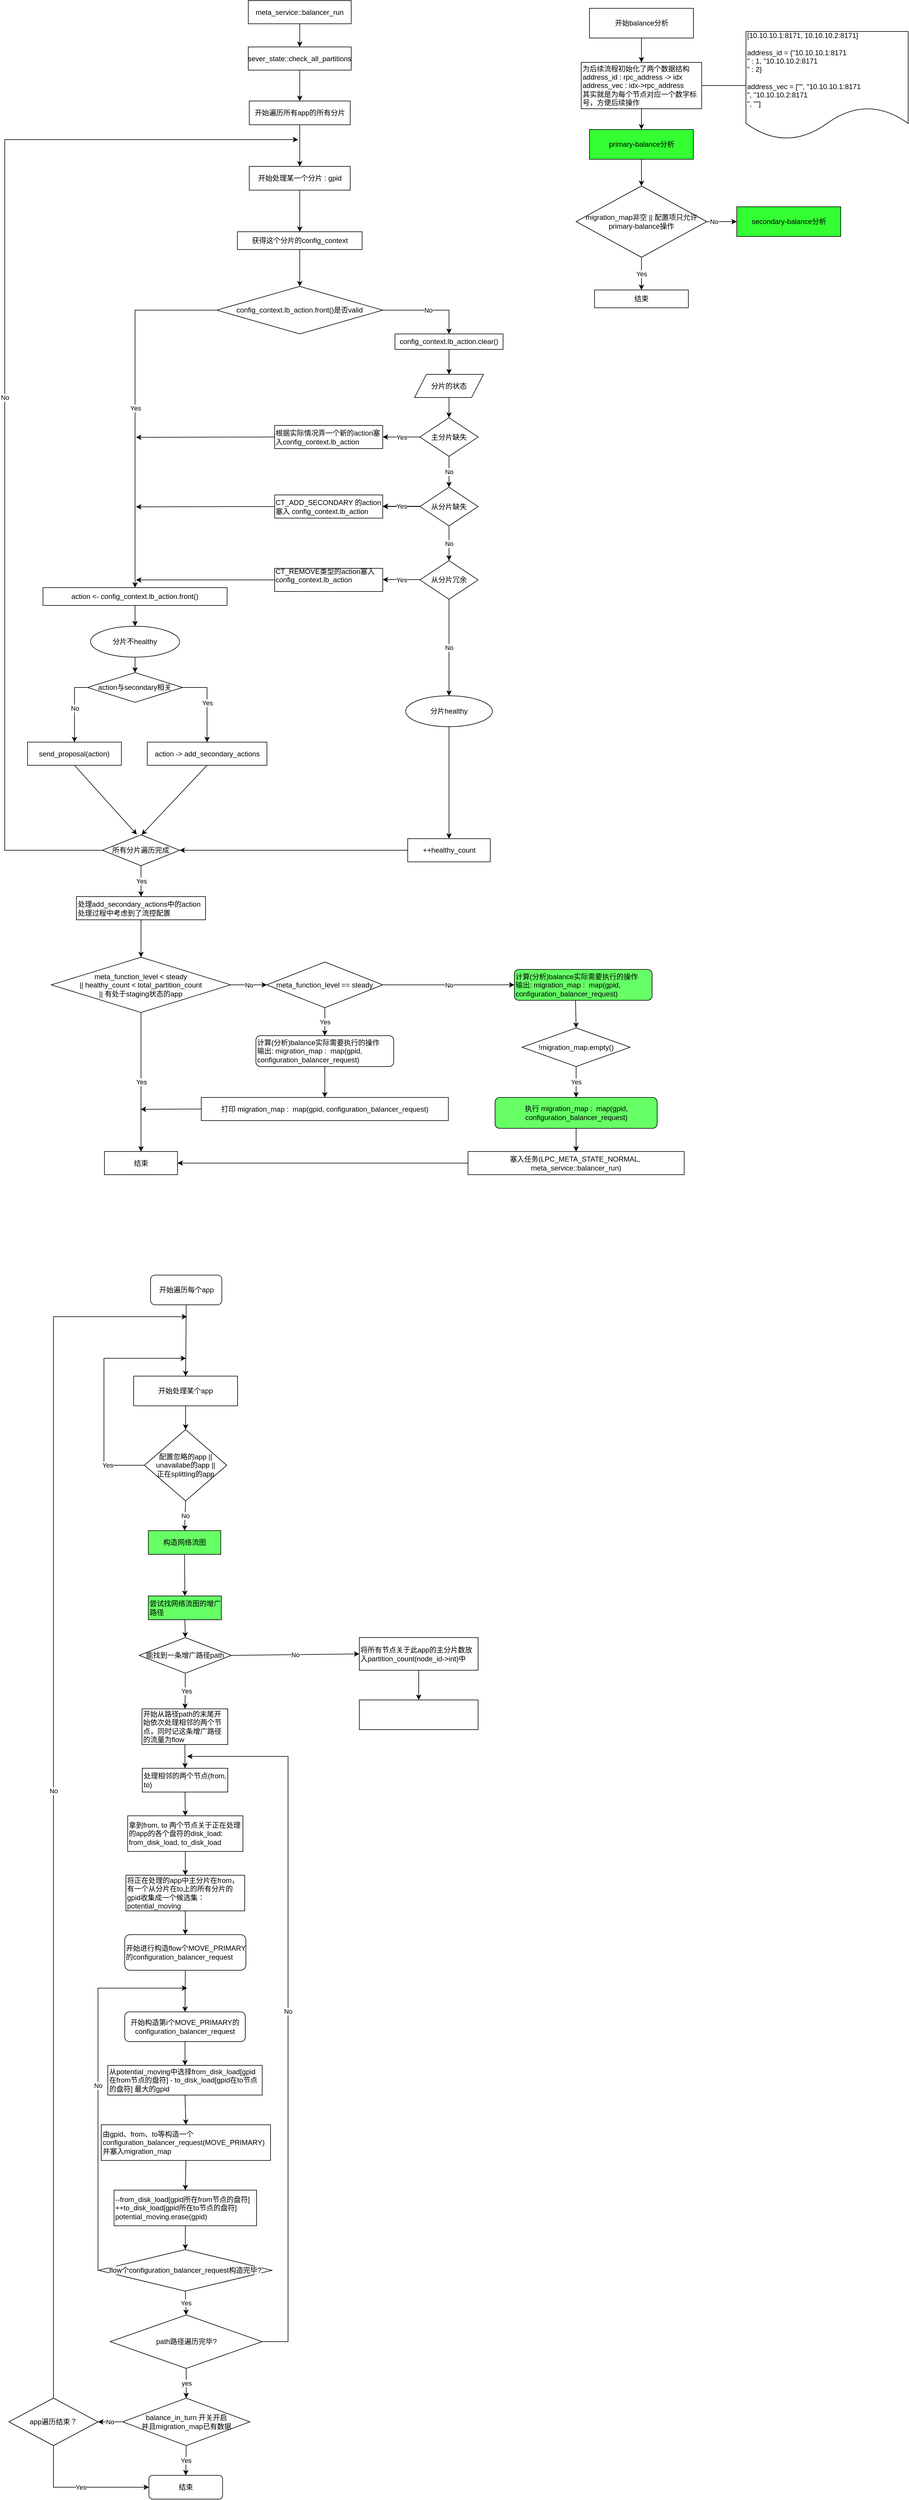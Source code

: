 <mxfile version="17.4.0" type="github">
  <diagram name="Page-1" id="edf60f1a-56cd-e834-aa8a-f176f3a09ee4">
    <mxGraphModel dx="1186" dy="764" grid="1" gridSize="13" guides="1" tooltips="1" connect="1" arrows="1" fold="1" page="1" pageScale="1" pageWidth="1200" pageHeight="1920" background="none" math="0" shadow="0">
      <root>
        <mxCell id="0" />
        <mxCell id="1" parent="0" />
        <mxCell id="inHCAh-rtTuk2Lil4JLo-1" value="开始遍历所有app的所有分片" style="rounded=0;whiteSpace=wrap;html=1;" parent="1" vertex="1">
          <mxGeometry x="489.69" y="221" width="170" height="40" as="geometry" />
        </mxCell>
        <mxCell id="inHCAh-rtTuk2Lil4JLo-2" value="开始处理某一个分片 : gpid" style="rounded=0;whiteSpace=wrap;html=1;" parent="1" vertex="1">
          <mxGeometry x="489.69" y="331" width="170" height="40" as="geometry" />
        </mxCell>
        <mxCell id="inHCAh-rtTuk2Lil4JLo-3" value="获得这个分片的config_context" style="rounded=0;whiteSpace=wrap;html=1;align=center;" parent="1" vertex="1">
          <mxGeometry x="469.69" y="441" width="210" height="30" as="geometry" />
        </mxCell>
        <mxCell id="inHCAh-rtTuk2Lil4JLo-4" value="config_context.lb_action.front()是否valid" style="rhombus;whiteSpace=wrap;html=1;" parent="1" vertex="1">
          <mxGeometry x="435" y="533" width="279.38" height="80" as="geometry" />
        </mxCell>
        <mxCell id="inHCAh-rtTuk2Lil4JLo-5" value="action &amp;lt;- config_context.lb_action.front()" style="rounded=0;whiteSpace=wrap;html=1;" parent="1" vertex="1">
          <mxGeometry x="142.38" y="1040" width="310" height="30" as="geometry" />
        </mxCell>
        <mxCell id="inHCAh-rtTuk2Lil4JLo-13" value="action与secondary相关" style="rhombus;whiteSpace=wrap;html=1;" parent="1" vertex="1">
          <mxGeometry x="217.38" y="1183" width="160" height="50" as="geometry" />
        </mxCell>
        <mxCell id="inHCAh-rtTuk2Lil4JLo-14" value="send_proposal(action)" style="rounded=0;whiteSpace=wrap;html=1;" parent="1" vertex="1">
          <mxGeometry x="116.38" y="1300" width="158" height="39" as="geometry" />
        </mxCell>
        <mxCell id="inHCAh-rtTuk2Lil4JLo-15" value="action -&amp;gt; add_secondary_actions" style="rounded=0;whiteSpace=wrap;html=1;" parent="1" vertex="1">
          <mxGeometry x="317.88" y="1300" width="201.5" height="39" as="geometry" />
        </mxCell>
        <mxCell id="inHCAh-rtTuk2Lil4JLo-18" value="meta_function_level &amp;lt; steady&lt;br&gt;|| healthy_count &amp;lt; total_partition_count&lt;br&gt;|| 有处于staging状态的app" style="rhombus;whiteSpace=wrap;html=1;align=center;" parent="1" vertex="1">
          <mxGeometry x="156.38" y="1662" width="302" height="93" as="geometry" />
        </mxCell>
        <mxCell id="inHCAh-rtTuk2Lil4JLo-19" value="结束" style="rounded=0;whiteSpace=wrap;html=1;" parent="1" vertex="1">
          <mxGeometry x="245.88" y="1989" width="123" height="39" as="geometry" />
        </mxCell>
        <mxCell id="inHCAh-rtTuk2Lil4JLo-20" value="meta_function_level == steady" style="rhombus;whiteSpace=wrap;html=1;" parent="1" vertex="1">
          <mxGeometry x="519.38" y="1670" width="195" height="77" as="geometry" />
        </mxCell>
        <mxCell id="inHCAh-rtTuk2Lil4JLo-22" value="&lt;span&gt;计算(分析)balance实际需要执行的操作&lt;/span&gt;&lt;br&gt;&lt;span&gt;输出: migration_map :&amp;nbsp;&amp;nbsp;&lt;/span&gt;&lt;span&gt;map(gpid, configuration_balancer_request)&lt;/span&gt;" style="rounded=1;whiteSpace=wrap;html=1;align=left;" parent="1" vertex="1">
          <mxGeometry x="500.88" y="1794" width="232" height="52" as="geometry" />
        </mxCell>
        <mxCell id="inHCAh-rtTuk2Lil4JLo-24" value="!migration_map.empty()" style="rhombus;whiteSpace=wrap;html=1;" parent="1" vertex="1">
          <mxGeometry x="949" y="1781" width="182" height="65" as="geometry" />
        </mxCell>
        <mxCell id="inHCAh-rtTuk2Lil4JLo-26" value="&lt;span style=&quot;text-align: left&quot;&gt;打印 migration_map :&amp;nbsp;&amp;nbsp;&lt;/span&gt;&lt;span style=&quot;text-align: left&quot;&gt;map(gpid, configuration_balancer_request)&lt;/span&gt;" style="rounded=0;whiteSpace=wrap;html=1;" parent="1" vertex="1">
          <mxGeometry x="408.88" y="1898" width="416" height="39" as="geometry" />
        </mxCell>
        <mxCell id="inHCAh-rtTuk2Lil4JLo-27" value="塞入任务(LPC_META_STATE_NORMAL,&amp;nbsp; meta_service::balancer_run)" style="rounded=0;whiteSpace=wrap;html=1;" parent="1" vertex="1">
          <mxGeometry x="858" y="1989" width="364" height="39" as="geometry" />
        </mxCell>
        <mxCell id="inHCAh-rtTuk2Lil4JLo-28" value="" style="endArrow=classic;html=1;rounded=0;exitX=0.5;exitY=1;exitDx=0;exitDy=0;entryX=0.5;entryY=0;entryDx=0;entryDy=0;" parent="1" source="inHCAh-rtTuk2Lil4JLo-1" target="inHCAh-rtTuk2Lil4JLo-2" edge="1">
          <mxGeometry width="50" height="50" relative="1" as="geometry">
            <mxPoint x="698" y="466" as="sourcePoint" />
            <mxPoint x="748" y="416" as="targetPoint" />
          </mxGeometry>
        </mxCell>
        <mxCell id="inHCAh-rtTuk2Lil4JLo-29" value="" style="endArrow=classic;html=1;rounded=0;exitX=0.5;exitY=1;exitDx=0;exitDy=0;entryX=0.5;entryY=0;entryDx=0;entryDy=0;" parent="1" source="inHCAh-rtTuk2Lil4JLo-2" target="inHCAh-rtTuk2Lil4JLo-3" edge="1">
          <mxGeometry width="50" height="50" relative="1" as="geometry">
            <mxPoint x="698" y="596" as="sourcePoint" />
            <mxPoint x="748" y="546" as="targetPoint" />
          </mxGeometry>
        </mxCell>
        <mxCell id="inHCAh-rtTuk2Lil4JLo-30" value="" style="endArrow=classic;html=1;rounded=0;exitX=0.5;exitY=1;exitDx=0;exitDy=0;entryX=0.5;entryY=0;entryDx=0;entryDy=0;" parent="1" source="inHCAh-rtTuk2Lil4JLo-3" target="inHCAh-rtTuk2Lil4JLo-4" edge="1">
          <mxGeometry width="50" height="50" relative="1" as="geometry">
            <mxPoint x="698" y="700" as="sourcePoint" />
            <mxPoint x="748" y="650" as="targetPoint" />
          </mxGeometry>
        </mxCell>
        <mxCell id="inHCAh-rtTuk2Lil4JLo-33" value="分片不healthy" style="ellipse;whiteSpace=wrap;html=1;" parent="1" vertex="1">
          <mxGeometry x="222.38" y="1105" width="150" height="52" as="geometry" />
        </mxCell>
        <mxCell id="inHCAh-rtTuk2Lil4JLo-34" value="分片的状态" style="shape=parallelogram;perimeter=parallelogramPerimeter;whiteSpace=wrap;html=1;fixedSize=1;" parent="1" vertex="1">
          <mxGeometry x="768" y="681" width="116" height="39" as="geometry" />
        </mxCell>
        <mxCell id="inHCAh-rtTuk2Lil4JLo-35" value="主分片缺失" style="rhombus;whiteSpace=wrap;html=1;" parent="1" vertex="1">
          <mxGeometry x="777" y="754" width="98" height="65" as="geometry" />
        </mxCell>
        <mxCell id="inHCAh-rtTuk2Lil4JLo-113" value="" style="edgeStyle=orthogonalEdgeStyle;rounded=0;orthogonalLoop=1;jettySize=auto;html=1;" parent="1" source="inHCAh-rtTuk2Lil4JLo-36" target="inHCAh-rtTuk2Lil4JLo-84" edge="1">
          <mxGeometry relative="1" as="geometry" />
        </mxCell>
        <mxCell id="inHCAh-rtTuk2Lil4JLo-36" value="从分片缺失" style="rhombus;whiteSpace=wrap;html=1;" parent="1" vertex="1">
          <mxGeometry x="777" y="871" width="98" height="65" as="geometry" />
        </mxCell>
        <mxCell id="inHCAh-rtTuk2Lil4JLo-37" value="从分片冗余" style="rhombus;whiteSpace=wrap;html=1;" parent="1" vertex="1">
          <mxGeometry x="777" y="994.5" width="98" height="65" as="geometry" />
        </mxCell>
        <mxCell id="inHCAh-rtTuk2Lil4JLo-38" value="" style="endArrow=classic;html=1;rounded=0;exitX=0.5;exitY=1;exitDx=0;exitDy=0;entryX=0.5;entryY=0;entryDx=0;entryDy=0;" parent="1" source="inHCAh-rtTuk2Lil4JLo-34" target="inHCAh-rtTuk2Lil4JLo-35" edge="1">
          <mxGeometry width="50" height="50" relative="1" as="geometry">
            <mxPoint x="663" y="895" as="sourcePoint" />
            <mxPoint x="713" y="845" as="targetPoint" />
          </mxGeometry>
        </mxCell>
        <mxCell id="inHCAh-rtTuk2Lil4JLo-44" value="" style="endArrow=classic;html=1;rounded=0;exitX=0.5;exitY=1;exitDx=0;exitDy=0;entryX=0.5;entryY=0;entryDx=0;entryDy=0;" parent="1" source="inHCAh-rtTuk2Lil4JLo-35" target="inHCAh-rtTuk2Lil4JLo-36" edge="1">
          <mxGeometry relative="1" as="geometry">
            <mxPoint x="572" y="897" as="sourcePoint" />
            <mxPoint x="732" y="897" as="targetPoint" />
          </mxGeometry>
        </mxCell>
        <mxCell id="inHCAh-rtTuk2Lil4JLo-45" value="No" style="edgeLabel;resizable=0;html=1;align=center;verticalAlign=middle;" parent="inHCAh-rtTuk2Lil4JLo-44" connectable="0" vertex="1">
          <mxGeometry relative="1" as="geometry" />
        </mxCell>
        <mxCell id="inHCAh-rtTuk2Lil4JLo-47" value="" style="endArrow=classic;html=1;rounded=0;entryX=0.5;entryY=0;entryDx=0;entryDy=0;exitX=0.5;exitY=1;exitDx=0;exitDy=0;" parent="1" source="inHCAh-rtTuk2Lil4JLo-36" target="inHCAh-rtTuk2Lil4JLo-37" edge="1">
          <mxGeometry relative="1" as="geometry">
            <mxPoint x="910" y="936" as="sourcePoint" />
            <mxPoint x="839" y="884" as="targetPoint" />
          </mxGeometry>
        </mxCell>
        <mxCell id="inHCAh-rtTuk2Lil4JLo-48" value="No" style="edgeLabel;resizable=0;html=1;align=center;verticalAlign=middle;" parent="inHCAh-rtTuk2Lil4JLo-47" connectable="0" vertex="1">
          <mxGeometry relative="1" as="geometry" />
        </mxCell>
        <mxCell id="inHCAh-rtTuk2Lil4JLo-49" value="" style="endArrow=classic;html=1;rounded=0;entryX=0.5;entryY=0;entryDx=0;entryDy=0;exitX=0.5;exitY=1;exitDx=0;exitDy=0;" parent="1" source="inHCAh-rtTuk2Lil4JLo-37" target="inHCAh-rtTuk2Lil4JLo-63" edge="1">
          <mxGeometry relative="1" as="geometry">
            <mxPoint x="1001" y="988" as="sourcePoint" />
            <mxPoint x="826" y="1079" as="targetPoint" />
          </mxGeometry>
        </mxCell>
        <mxCell id="inHCAh-rtTuk2Lil4JLo-50" value="No" style="edgeLabel;resizable=0;html=1;align=center;verticalAlign=middle;" parent="inHCAh-rtTuk2Lil4JLo-49" connectable="0" vertex="1">
          <mxGeometry relative="1" as="geometry" />
        </mxCell>
        <mxCell id="inHCAh-rtTuk2Lil4JLo-51" value="" style="endArrow=classic;html=1;rounded=0;exitX=0.5;exitY=1;exitDx=0;exitDy=0;entryX=0.5;entryY=0;entryDx=0;entryDy=0;" parent="1" source="inHCAh-rtTuk2Lil4JLo-5" target="inHCAh-rtTuk2Lil4JLo-33" edge="1">
          <mxGeometry width="50" height="50" relative="1" as="geometry">
            <mxPoint x="571.38" y="1194" as="sourcePoint" />
            <mxPoint x="621.38" y="1144" as="targetPoint" />
          </mxGeometry>
        </mxCell>
        <mxCell id="inHCAh-rtTuk2Lil4JLo-52" value="" style="endArrow=classic;html=1;rounded=0;exitX=0;exitY=0.5;exitDx=0;exitDy=0;entryX=0.5;entryY=0;entryDx=0;entryDy=0;edgeStyle=orthogonalEdgeStyle;" parent="1" source="inHCAh-rtTuk2Lil4JLo-4" target="inHCAh-rtTuk2Lil4JLo-5" edge="1">
          <mxGeometry relative="1" as="geometry">
            <mxPoint x="494" y="637" as="sourcePoint" />
            <mxPoint x="698" y="663" as="targetPoint" />
          </mxGeometry>
        </mxCell>
        <mxCell id="inHCAh-rtTuk2Lil4JLo-53" value="Yes" style="edgeLabel;resizable=0;html=1;align=center;verticalAlign=middle;" parent="inHCAh-rtTuk2Lil4JLo-52" connectable="0" vertex="1">
          <mxGeometry relative="1" as="geometry" />
        </mxCell>
        <mxCell id="inHCAh-rtTuk2Lil4JLo-54" value="" style="endArrow=classic;html=1;rounded=0;exitX=1;exitY=0.5;exitDx=0;exitDy=0;entryX=0.5;entryY=0;entryDx=0;entryDy=0;edgeStyle=orthogonalEdgeStyle;" parent="1" source="inHCAh-rtTuk2Lil4JLo-4" target="inHCAh-rtTuk2Lil4JLo-81" edge="1">
          <mxGeometry relative="1" as="geometry">
            <mxPoint x="1047" y="533" as="sourcePoint" />
            <mxPoint x="962" y="641" as="targetPoint" />
          </mxGeometry>
        </mxCell>
        <mxCell id="inHCAh-rtTuk2Lil4JLo-55" value="No" style="edgeLabel;resizable=0;html=1;align=center;verticalAlign=middle;" parent="inHCAh-rtTuk2Lil4JLo-54" connectable="0" vertex="1">
          <mxGeometry relative="1" as="geometry" />
        </mxCell>
        <mxCell id="inHCAh-rtTuk2Lil4JLo-56" value="" style="endArrow=classic;html=1;rounded=0;exitX=0.5;exitY=1;exitDx=0;exitDy=0;entryX=0.5;entryY=0;entryDx=0;entryDy=0;" parent="1" source="inHCAh-rtTuk2Lil4JLo-33" target="inHCAh-rtTuk2Lil4JLo-13" edge="1">
          <mxGeometry width="50" height="50" relative="1" as="geometry">
            <mxPoint x="103.38" y="1103" as="sourcePoint" />
            <mxPoint x="153.38" y="1053" as="targetPoint" />
          </mxGeometry>
        </mxCell>
        <mxCell id="inHCAh-rtTuk2Lil4JLo-58" value="" style="endArrow=classic;html=1;rounded=0;exitX=0;exitY=0.5;exitDx=0;exitDy=0;edgeStyle=orthogonalEdgeStyle;entryX=0.5;entryY=0;entryDx=0;entryDy=0;" parent="1" source="inHCAh-rtTuk2Lil4JLo-13" target="inHCAh-rtTuk2Lil4JLo-14" edge="1">
          <mxGeometry relative="1" as="geometry">
            <mxPoint x="90.38" y="1235" as="sourcePoint" />
            <mxPoint x="195" y="1293.5" as="targetPoint" />
          </mxGeometry>
        </mxCell>
        <mxCell id="inHCAh-rtTuk2Lil4JLo-59" value="No" style="edgeLabel;resizable=0;html=1;align=center;verticalAlign=middle;" parent="inHCAh-rtTuk2Lil4JLo-58" connectable="0" vertex="1">
          <mxGeometry relative="1" as="geometry" />
        </mxCell>
        <mxCell id="inHCAh-rtTuk2Lil4JLo-60" value="" style="endArrow=classic;html=1;rounded=0;entryX=0.5;entryY=0;entryDx=0;entryDy=0;exitX=1;exitY=0.5;exitDx=0;exitDy=0;edgeStyle=orthogonalEdgeStyle;" parent="1" source="inHCAh-rtTuk2Lil4JLo-13" target="inHCAh-rtTuk2Lil4JLo-15" edge="1">
          <mxGeometry relative="1" as="geometry">
            <mxPoint x="230.38" y="1221" as="sourcePoint" />
            <mxPoint x="208.38" y="1313" as="targetPoint" />
          </mxGeometry>
        </mxCell>
        <mxCell id="inHCAh-rtTuk2Lil4JLo-61" value="Yes" style="edgeLabel;resizable=0;html=1;align=center;verticalAlign=middle;" parent="inHCAh-rtTuk2Lil4JLo-60" connectable="0" vertex="1">
          <mxGeometry relative="1" as="geometry" />
        </mxCell>
        <mxCell id="inHCAh-rtTuk2Lil4JLo-62" value="++healthy_count" style="rounded=0;whiteSpace=wrap;html=1;" parent="1" vertex="1">
          <mxGeometry x="756.5" y="1462.5" width="139" height="39" as="geometry" />
        </mxCell>
        <mxCell id="inHCAh-rtTuk2Lil4JLo-63" value="分片healthy" style="ellipse;whiteSpace=wrap;html=1;" parent="1" vertex="1">
          <mxGeometry x="753" y="1222" width="146" height="52" as="geometry" />
        </mxCell>
        <mxCell id="inHCAh-rtTuk2Lil4JLo-64" value="" style="endArrow=classic;html=1;rounded=0;exitX=0.5;exitY=1;exitDx=0;exitDy=0;entryX=0.5;entryY=0;entryDx=0;entryDy=0;" parent="1" source="inHCAh-rtTuk2Lil4JLo-63" target="inHCAh-rtTuk2Lil4JLo-62" edge="1">
          <mxGeometry width="50" height="50" relative="1" as="geometry">
            <mxPoint x="572" y="1194" as="sourcePoint" />
            <mxPoint x="622" y="1144" as="targetPoint" />
          </mxGeometry>
        </mxCell>
        <mxCell id="inHCAh-rtTuk2Lil4JLo-65" value="" style="endArrow=classic;html=1;rounded=0;exitX=0.5;exitY=1;exitDx=0;exitDy=0;entryX=0.463;entryY=-0.013;entryDx=0;entryDy=0;entryPerimeter=0;" parent="1" edge="1">
          <mxGeometry width="50" height="50" relative="1" as="geometry">
            <mxPoint x="195.38" y="1339" as="sourcePoint" />
            <mxPoint x="300.375" y="1455.493" as="targetPoint" />
          </mxGeometry>
        </mxCell>
        <mxCell id="inHCAh-rtTuk2Lil4JLo-66" value="" style="endArrow=classic;html=1;rounded=0;exitX=0.5;exitY=1;exitDx=0;exitDy=0;entryX=0.5;entryY=0;entryDx=0;entryDy=0;" parent="1" source="inHCAh-rtTuk2Lil4JLo-15" edge="1">
          <mxGeometry width="50" height="50" relative="1" as="geometry">
            <mxPoint x="493.38" y="1441" as="sourcePoint" />
            <mxPoint x="308.415" y="1456" as="targetPoint" />
          </mxGeometry>
        </mxCell>
        <mxCell id="inHCAh-rtTuk2Lil4JLo-68" value="处理add_secondary_actions中的action&lt;br&gt;处理过程中考虑到了流控配置" style="rounded=0;whiteSpace=wrap;html=1;align=left;" parent="1" vertex="1">
          <mxGeometry x="198.73" y="1560" width="217.31" height="39" as="geometry" />
        </mxCell>
        <mxCell id="inHCAh-rtTuk2Lil4JLo-69" value="所有分片遍历完成" style="rhombus;whiteSpace=wrap;html=1;" parent="1" vertex="1">
          <mxGeometry x="242.38" y="1456" width="130" height="52" as="geometry" />
        </mxCell>
        <mxCell id="inHCAh-rtTuk2Lil4JLo-71" value="" style="endArrow=classic;html=1;rounded=0;exitX=0;exitY=0.5;exitDx=0;exitDy=0;edgeStyle=orthogonalEdgeStyle;" parent="1" source="inHCAh-rtTuk2Lil4JLo-69" edge="1">
          <mxGeometry relative="1" as="geometry">
            <mxPoint x="117" y="1235" as="sourcePoint" />
            <mxPoint x="572" y="286" as="targetPoint" />
            <Array as="points">
              <mxPoint x="78" y="1482" />
              <mxPoint x="78" y="286" />
            </Array>
          </mxGeometry>
        </mxCell>
        <mxCell id="inHCAh-rtTuk2Lil4JLo-72" value="No" style="edgeLabel;resizable=0;html=1;align=center;verticalAlign=middle;" parent="inHCAh-rtTuk2Lil4JLo-71" connectable="0" vertex="1">
          <mxGeometry relative="1" as="geometry" />
        </mxCell>
        <mxCell id="inHCAh-rtTuk2Lil4JLo-74" value="" style="endArrow=classic;html=1;rounded=0;exitX=0.5;exitY=1;exitDx=0;exitDy=0;entryX=0.5;entryY=0;entryDx=0;entryDy=0;" parent="1" source="inHCAh-rtTuk2Lil4JLo-69" target="inHCAh-rtTuk2Lil4JLo-68" edge="1">
          <mxGeometry relative="1" as="geometry">
            <mxPoint x="169" y="1306.5" as="sourcePoint" />
            <mxPoint x="269" y="1306.5" as="targetPoint" />
          </mxGeometry>
        </mxCell>
        <mxCell id="inHCAh-rtTuk2Lil4JLo-75" value="Yes" style="edgeLabel;resizable=0;html=1;align=center;verticalAlign=middle;" parent="inHCAh-rtTuk2Lil4JLo-74" connectable="0" vertex="1">
          <mxGeometry relative="1" as="geometry" />
        </mxCell>
        <mxCell id="inHCAh-rtTuk2Lil4JLo-77" value="" style="endArrow=classic;html=1;rounded=0;exitX=0;exitY=0.5;exitDx=0;exitDy=0;entryX=1;entryY=0.5;entryDx=0;entryDy=0;" parent="1" source="inHCAh-rtTuk2Lil4JLo-62" target="inHCAh-rtTuk2Lil4JLo-69" edge="1">
          <mxGeometry relative="1" as="geometry">
            <mxPoint x="585" y="1261" as="sourcePoint" />
            <mxPoint x="685" y="1261" as="targetPoint" />
          </mxGeometry>
        </mxCell>
        <mxCell id="inHCAh-rtTuk2Lil4JLo-79" value="" style="endArrow=classic;html=1;rounded=0;exitX=0.5;exitY=1;exitDx=0;exitDy=0;entryX=0.5;entryY=0;entryDx=0;entryDy=0;" parent="1" source="inHCAh-rtTuk2Lil4JLo-68" target="inHCAh-rtTuk2Lil4JLo-18" edge="1">
          <mxGeometry width="50" height="50" relative="1" as="geometry">
            <mxPoint x="533" y="1590" as="sourcePoint" />
            <mxPoint x="583" y="1540" as="targetPoint" />
          </mxGeometry>
        </mxCell>
        <mxCell id="inHCAh-rtTuk2Lil4JLo-81" value="&lt;span&gt;config_context.lb_action.clear()&lt;/span&gt;" style="rounded=0;whiteSpace=wrap;html=1;" parent="1" vertex="1">
          <mxGeometry x="735" y="613" width="182" height="26" as="geometry" />
        </mxCell>
        <mxCell id="inHCAh-rtTuk2Lil4JLo-82" value="" style="endArrow=classic;html=1;rounded=0;exitX=0.5;exitY=1;exitDx=0;exitDy=0;" parent="1" source="inHCAh-rtTuk2Lil4JLo-81" target="inHCAh-rtTuk2Lil4JLo-34" edge="1">
          <mxGeometry width="50" height="50" relative="1" as="geometry">
            <mxPoint x="533" y="791" as="sourcePoint" />
            <mxPoint x="583" y="741" as="targetPoint" />
          </mxGeometry>
        </mxCell>
        <mxCell id="inHCAh-rtTuk2Lil4JLo-83" value="根据实际情况弄一个新的action塞入config_context.lb_action" style="rounded=0;whiteSpace=wrap;html=1;align=left;" parent="1" vertex="1">
          <mxGeometry x="532.38" y="767" width="182" height="39" as="geometry" />
        </mxCell>
        <mxCell id="inHCAh-rtTuk2Lil4JLo-84" value="CT_ADD_SECONDARY 的action塞入 config_context.lb_action" style="rounded=0;whiteSpace=wrap;html=1;align=left;" parent="1" vertex="1">
          <mxGeometry x="532.38" y="884" width="182" height="39" as="geometry" />
        </mxCell>
        <mxCell id="inHCAh-rtTuk2Lil4JLo-85" value="CT_REMOVE类型的action塞入config_context.lb_action&lt;br&gt;&amp;nbsp;" style="rounded=0;whiteSpace=wrap;html=1;align=left;" parent="1" vertex="1">
          <mxGeometry x="532.38" y="1007.5" width="182" height="39" as="geometry" />
        </mxCell>
        <mxCell id="inHCAh-rtTuk2Lil4JLo-87" value="" style="endArrow=classic;html=1;rounded=0;exitX=0.5;exitY=1;exitDx=0;exitDy=0;entryX=0.5;entryY=0;entryDx=0;entryDy=0;" parent="1" source="inHCAh-rtTuk2Lil4JLo-20" target="inHCAh-rtTuk2Lil4JLo-22" edge="1">
          <mxGeometry relative="1" as="geometry">
            <mxPoint x="637" y="1781" as="sourcePoint" />
            <mxPoint x="737" y="1781" as="targetPoint" />
          </mxGeometry>
        </mxCell>
        <mxCell id="inHCAh-rtTuk2Lil4JLo-88" value="Yes" style="edgeLabel;resizable=0;html=1;align=center;verticalAlign=middle;" parent="inHCAh-rtTuk2Lil4JLo-87" connectable="0" vertex="1">
          <mxGeometry relative="1" as="geometry" />
        </mxCell>
        <mxCell id="inHCAh-rtTuk2Lil4JLo-89" value="" style="endArrow=classic;html=1;rounded=0;exitX=0;exitY=0.5;exitDx=0;exitDy=0;" parent="1" source="inHCAh-rtTuk2Lil4JLo-26" edge="1">
          <mxGeometry width="50" height="50" relative="1" as="geometry">
            <mxPoint x="169" y="1870" as="sourcePoint" />
            <mxPoint x="307" y="1918" as="targetPoint" />
          </mxGeometry>
        </mxCell>
        <mxCell id="inHCAh-rtTuk2Lil4JLo-90" value="" style="endArrow=classic;html=1;rounded=0;exitX=0.5;exitY=1;exitDx=0;exitDy=0;entryX=0.5;entryY=0;entryDx=0;entryDy=0;" parent="1" source="inHCAh-rtTuk2Lil4JLo-22" target="inHCAh-rtTuk2Lil4JLo-26" edge="1">
          <mxGeometry width="50" height="50" relative="1" as="geometry">
            <mxPoint x="208" y="1857" as="sourcePoint" />
            <mxPoint x="258" y="1807" as="targetPoint" />
          </mxGeometry>
        </mxCell>
        <mxCell id="inHCAh-rtTuk2Lil4JLo-92" value="&lt;span&gt;计算(分析)balance实际需要执行的操作&lt;/span&gt;&lt;br&gt;&lt;span&gt;输出: migration_map :&amp;nbsp;&amp;nbsp;&lt;/span&gt;&lt;span&gt;map(gpid, configuration_balancer_request)&lt;/span&gt;" style="rounded=1;whiteSpace=wrap;html=1;align=left;fillColor=#66FF66;" parent="1" vertex="1">
          <mxGeometry x="936" y="1682.5" width="232" height="52" as="geometry" />
        </mxCell>
        <mxCell id="inHCAh-rtTuk2Lil4JLo-93" value="" style="endArrow=classic;html=1;rounded=0;exitX=0.5;exitY=1;exitDx=0;exitDy=0;entryX=0.5;entryY=0;entryDx=0;entryDy=0;" parent="1" source="inHCAh-rtTuk2Lil4JLo-18" target="inHCAh-rtTuk2Lil4JLo-19" edge="1">
          <mxGeometry relative="1" as="geometry">
            <mxPoint x="312" y="1820" as="sourcePoint" />
            <mxPoint x="412" y="1820" as="targetPoint" />
          </mxGeometry>
        </mxCell>
        <mxCell id="inHCAh-rtTuk2Lil4JLo-94" value="Yes" style="edgeLabel;resizable=0;html=1;align=center;verticalAlign=middle;" parent="inHCAh-rtTuk2Lil4JLo-93" connectable="0" vertex="1">
          <mxGeometry relative="1" as="geometry" />
        </mxCell>
        <mxCell id="inHCAh-rtTuk2Lil4JLo-95" value="" style="endArrow=classic;html=1;rounded=0;exitX=1;exitY=0.5;exitDx=0;exitDy=0;entryX=0;entryY=0.5;entryDx=0;entryDy=0;" parent="1" source="inHCAh-rtTuk2Lil4JLo-18" target="inHCAh-rtTuk2Lil4JLo-20" edge="1">
          <mxGeometry relative="1" as="geometry">
            <mxPoint x="481" y="1651" as="sourcePoint" />
            <mxPoint x="581" y="1651" as="targetPoint" />
          </mxGeometry>
        </mxCell>
        <mxCell id="inHCAh-rtTuk2Lil4JLo-96" value="No" style="edgeLabel;resizable=0;html=1;align=center;verticalAlign=middle;" parent="inHCAh-rtTuk2Lil4JLo-95" connectable="0" vertex="1">
          <mxGeometry relative="1" as="geometry" />
        </mxCell>
        <mxCell id="inHCAh-rtTuk2Lil4JLo-98" value="" style="endArrow=classic;html=1;rounded=0;entryX=0;entryY=0.5;entryDx=0;entryDy=0;exitX=1;exitY=0.5;exitDx=0;exitDy=0;" parent="1" source="inHCAh-rtTuk2Lil4JLo-20" target="inHCAh-rtTuk2Lil4JLo-92" edge="1">
          <mxGeometry relative="1" as="geometry">
            <mxPoint x="715" y="1703" as="sourcePoint" />
            <mxPoint x="815" y="1703" as="targetPoint" />
          </mxGeometry>
        </mxCell>
        <mxCell id="inHCAh-rtTuk2Lil4JLo-99" value="No" style="edgeLabel;resizable=0;html=1;align=center;verticalAlign=middle;" parent="inHCAh-rtTuk2Lil4JLo-98" connectable="0" vertex="1">
          <mxGeometry relative="1" as="geometry" />
        </mxCell>
        <mxCell id="inHCAh-rtTuk2Lil4JLo-100" value="" style="endArrow=classic;html=1;rounded=0;exitX=0.444;exitY=0.99;exitDx=0;exitDy=0;exitPerimeter=0;entryX=0.5;entryY=0;entryDx=0;entryDy=0;" parent="1" source="inHCAh-rtTuk2Lil4JLo-92" target="inHCAh-rtTuk2Lil4JLo-24" edge="1">
          <mxGeometry width="50" height="50" relative="1" as="geometry">
            <mxPoint x="1079" y="1805" as="sourcePoint" />
            <mxPoint x="1129" y="1755" as="targetPoint" />
          </mxGeometry>
        </mxCell>
        <mxCell id="inHCAh-rtTuk2Lil4JLo-102" value="" style="endArrow=classic;html=1;rounded=0;exitX=0.5;exitY=1;exitDx=0;exitDy=0;" parent="1" target="inHCAh-rtTuk2Lil4JLo-27" edge="1">
          <mxGeometry width="50" height="50" relative="1" as="geometry">
            <mxPoint x="1040" y="1937" as="sourcePoint" />
            <mxPoint x="1272" y="1859" as="targetPoint" />
          </mxGeometry>
        </mxCell>
        <mxCell id="inHCAh-rtTuk2Lil4JLo-103" value="" style="endArrow=classic;html=1;rounded=0;exitX=0.5;exitY=1;exitDx=0;exitDy=0;" parent="1" source="inHCAh-rtTuk2Lil4JLo-24" edge="1">
          <mxGeometry relative="1" as="geometry">
            <mxPoint x="1170" y="1833" as="sourcePoint" />
            <mxPoint x="1040" y="1898" as="targetPoint" />
          </mxGeometry>
        </mxCell>
        <mxCell id="inHCAh-rtTuk2Lil4JLo-104" value="Yes" style="edgeLabel;resizable=0;html=1;align=center;verticalAlign=middle;" parent="inHCAh-rtTuk2Lil4JLo-103" connectable="0" vertex="1">
          <mxGeometry relative="1" as="geometry" />
        </mxCell>
        <mxCell id="inHCAh-rtTuk2Lil4JLo-105" value="" style="endArrow=classic;html=1;rounded=0;exitX=0;exitY=0.5;exitDx=0;exitDy=0;entryX=1;entryY=0.5;entryDx=0;entryDy=0;" parent="1" source="inHCAh-rtTuk2Lil4JLo-27" target="inHCAh-rtTuk2Lil4JLo-19" edge="1">
          <mxGeometry width="50" height="50" relative="1" as="geometry">
            <mxPoint x="637" y="2104" as="sourcePoint" />
            <mxPoint x="687" y="2054" as="targetPoint" />
          </mxGeometry>
        </mxCell>
        <mxCell id="inHCAh-rtTuk2Lil4JLo-106" value="" style="endArrow=classic;html=1;rounded=0;exitX=0;exitY=0.5;exitDx=0;exitDy=0;entryX=1;entryY=0.5;entryDx=0;entryDy=0;" parent="1" source="inHCAh-rtTuk2Lil4JLo-35" target="inHCAh-rtTuk2Lil4JLo-83" edge="1">
          <mxGeometry relative="1" as="geometry">
            <mxPoint x="689" y="845" as="sourcePoint" />
            <mxPoint x="789" y="845" as="targetPoint" />
          </mxGeometry>
        </mxCell>
        <mxCell id="inHCAh-rtTuk2Lil4JLo-107" value="Yes" style="edgeLabel;resizable=0;html=1;align=center;verticalAlign=middle;" parent="inHCAh-rtTuk2Lil4JLo-106" connectable="0" vertex="1">
          <mxGeometry relative="1" as="geometry" />
        </mxCell>
        <mxCell id="inHCAh-rtTuk2Lil4JLo-109" value="" style="endArrow=classic;html=1;rounded=0;entryX=1;entryY=0.5;entryDx=0;entryDy=0;" parent="1" edge="1">
          <mxGeometry relative="1" as="geometry">
            <mxPoint x="777" y="903" as="sourcePoint" />
            <mxPoint x="714.38" y="903" as="targetPoint" />
          </mxGeometry>
        </mxCell>
        <mxCell id="inHCAh-rtTuk2Lil4JLo-110" value="Yes" style="edgeLabel;resizable=0;html=1;align=center;verticalAlign=middle;" parent="inHCAh-rtTuk2Lil4JLo-109" connectable="0" vertex="1">
          <mxGeometry relative="1" as="geometry" />
        </mxCell>
        <mxCell id="inHCAh-rtTuk2Lil4JLo-111" value="" style="endArrow=classic;html=1;rounded=0;exitX=0;exitY=0.5;exitDx=0;exitDy=0;entryX=1;entryY=0.5;entryDx=0;entryDy=0;" parent="1" edge="1">
          <mxGeometry relative="1" as="geometry">
            <mxPoint x="777" y="1026.5" as="sourcePoint" />
            <mxPoint x="714.38" y="1026.5" as="targetPoint" />
          </mxGeometry>
        </mxCell>
        <mxCell id="inHCAh-rtTuk2Lil4JLo-112" value="Yes" style="edgeLabel;resizable=0;html=1;align=center;verticalAlign=middle;" parent="inHCAh-rtTuk2Lil4JLo-111" connectable="0" vertex="1">
          <mxGeometry relative="1" as="geometry" />
        </mxCell>
        <mxCell id="inHCAh-rtTuk2Lil4JLo-114" value="" style="endArrow=classic;html=1;rounded=0;exitX=0;exitY=0.5;exitDx=0;exitDy=0;" parent="1" source="inHCAh-rtTuk2Lil4JLo-83" edge="1">
          <mxGeometry width="50" height="50" relative="1" as="geometry">
            <mxPoint x="416" y="895" as="sourcePoint" />
            <mxPoint x="299" y="787" as="targetPoint" />
          </mxGeometry>
        </mxCell>
        <mxCell id="inHCAh-rtTuk2Lil4JLo-115" value="" style="endArrow=classic;html=1;rounded=0;exitX=0;exitY=0.5;exitDx=0;exitDy=0;" parent="1" source="inHCAh-rtTuk2Lil4JLo-84" edge="1">
          <mxGeometry width="50" height="50" relative="1" as="geometry">
            <mxPoint x="390" y="947" as="sourcePoint" />
            <mxPoint x="299" y="904" as="targetPoint" />
          </mxGeometry>
        </mxCell>
        <mxCell id="inHCAh-rtTuk2Lil4JLo-116" value="" style="endArrow=classic;html=1;rounded=0;exitX=0;exitY=0.5;exitDx=0;exitDy=0;" parent="1" source="inHCAh-rtTuk2Lil4JLo-85" edge="1">
          <mxGeometry width="50" height="50" relative="1" as="geometry">
            <mxPoint x="455" y="999" as="sourcePoint" />
            <mxPoint x="299" y="1027" as="targetPoint" />
          </mxGeometry>
        </mxCell>
        <mxCell id="inHCAh-rtTuk2Lil4JLo-118" value="" style="edgeStyle=orthogonalEdgeStyle;rounded=0;orthogonalLoop=1;jettySize=auto;html=1;" parent="1" source="inHCAh-rtTuk2Lil4JLo-117" target="inHCAh-rtTuk2Lil4JLo-27" edge="1">
          <mxGeometry relative="1" as="geometry" />
        </mxCell>
        <mxCell id="inHCAh-rtTuk2Lil4JLo-117" value="&lt;span style=&quot;text-align: left&quot;&gt;执行 migration_map :&amp;nbsp;&amp;nbsp;&lt;/span&gt;&lt;span style=&quot;text-align: left&quot;&gt;map(gpid, configuration_balancer_request)&lt;/span&gt;" style="rounded=1;whiteSpace=wrap;html=1;fillColor=#66FF66;" parent="1" vertex="1">
          <mxGeometry x="903.5" y="1898" width="273" height="52" as="geometry" />
        </mxCell>
        <mxCell id="inHCAh-rtTuk2Lil4JLo-119" value="meta_service::balancer_run" style="rounded=0;whiteSpace=wrap;html=1;fillColor=#FFFFFF;" parent="1" vertex="1">
          <mxGeometry x="488.04" y="52" width="173.31" height="39" as="geometry" />
        </mxCell>
        <mxCell id="inHCAh-rtTuk2Lil4JLo-120" value="sever_state::check_all_partitions" style="rounded=0;whiteSpace=wrap;html=1;fillColor=#FFFFFF;" parent="1" vertex="1">
          <mxGeometry x="488.03" y="130" width="173.31" height="39" as="geometry" />
        </mxCell>
        <mxCell id="inHCAh-rtTuk2Lil4JLo-121" value="" style="endArrow=classic;html=1;rounded=0;exitX=0.5;exitY=1;exitDx=0;exitDy=0;entryX=0.5;entryY=0;entryDx=0;entryDy=0;" parent="1" source="inHCAh-rtTuk2Lil4JLo-119" target="inHCAh-rtTuk2Lil4JLo-120" edge="1">
          <mxGeometry width="50" height="50" relative="1" as="geometry">
            <mxPoint x="273" y="167" as="sourcePoint" />
            <mxPoint x="323" y="117" as="targetPoint" />
          </mxGeometry>
        </mxCell>
        <mxCell id="inHCAh-rtTuk2Lil4JLo-122" value="" style="endArrow=classic;html=1;rounded=0;exitX=0.5;exitY=1;exitDx=0;exitDy=0;entryX=0.5;entryY=0;entryDx=0;entryDy=0;" parent="1" source="inHCAh-rtTuk2Lil4JLo-120" target="inHCAh-rtTuk2Lil4JLo-1" edge="1">
          <mxGeometry width="50" height="50" relative="1" as="geometry">
            <mxPoint x="587.695" y="104" as="sourcePoint" />
            <mxPoint x="587.685" y="143" as="targetPoint" />
          </mxGeometry>
        </mxCell>
        <mxCell id="0hxDmn6Wgr_d0VM1-wjn-1" value="开始balance分析" style="rounded=0;whiteSpace=wrap;html=1;" vertex="1" parent="1">
          <mxGeometry x="1062.5" y="65" width="175" height="50" as="geometry" />
        </mxCell>
        <mxCell id="0hxDmn6Wgr_d0VM1-wjn-2" value="primary-balance分析" style="rounded=0;whiteSpace=wrap;html=1;fillColor=#33FF33;" vertex="1" parent="1">
          <mxGeometry x="1062.5" y="269" width="175" height="50" as="geometry" />
        </mxCell>
        <mxCell id="0hxDmn6Wgr_d0VM1-wjn-3" value="secondary-balance分析" style="rounded=0;whiteSpace=wrap;html=1;fillColor=#33FF33;" vertex="1" parent="1">
          <mxGeometry x="1310.5" y="399" width="175" height="50" as="geometry" />
        </mxCell>
        <mxCell id="0hxDmn6Wgr_d0VM1-wjn-4" value="migration_map非空 || 配置项只允许primary-balance操作" style="rhombus;whiteSpace=wrap;html=1;" vertex="1" parent="1">
          <mxGeometry x="1040" y="364" width="220" height="120" as="geometry" />
        </mxCell>
        <mxCell id="0hxDmn6Wgr_d0VM1-wjn-5" value="结束" style="rounded=0;whiteSpace=wrap;html=1;" vertex="1" parent="1">
          <mxGeometry x="1071" y="539" width="158" height="30" as="geometry" />
        </mxCell>
        <mxCell id="0hxDmn6Wgr_d0VM1-wjn-6" value="" style="endArrow=classic;html=1;rounded=0;exitX=0.5;exitY=1;exitDx=0;exitDy=0;entryX=0.5;entryY=0;entryDx=0;entryDy=0;" edge="1" parent="1" source="0hxDmn6Wgr_d0VM1-wjn-1" target="0hxDmn6Wgr_d0VM1-wjn-12">
          <mxGeometry width="50" height="50" relative="1" as="geometry">
            <mxPoint x="1390.5" y="269" as="sourcePoint" />
            <mxPoint x="1150" y="169" as="targetPoint" />
          </mxGeometry>
        </mxCell>
        <mxCell id="0hxDmn6Wgr_d0VM1-wjn-7" value="" style="endArrow=classic;html=1;rounded=0;exitX=0.5;exitY=1;exitDx=0;exitDy=0;entryX=0.5;entryY=0;entryDx=0;entryDy=0;" edge="1" parent="1" source="0hxDmn6Wgr_d0VM1-wjn-2" target="0hxDmn6Wgr_d0VM1-wjn-4">
          <mxGeometry relative="1" as="geometry">
            <mxPoint x="1360.5" y="329" as="sourcePoint" />
            <mxPoint x="1460.5" y="329" as="targetPoint" />
          </mxGeometry>
        </mxCell>
        <mxCell id="0hxDmn6Wgr_d0VM1-wjn-8" value="" style="endArrow=classic;html=1;rounded=0;exitX=0.5;exitY=1;exitDx=0;exitDy=0;" edge="1" parent="1" source="0hxDmn6Wgr_d0VM1-wjn-4" target="0hxDmn6Wgr_d0VM1-wjn-5">
          <mxGeometry relative="1" as="geometry">
            <mxPoint x="1270.5" y="529" as="sourcePoint" />
            <mxPoint x="1370.5" y="529" as="targetPoint" />
          </mxGeometry>
        </mxCell>
        <mxCell id="0hxDmn6Wgr_d0VM1-wjn-9" value="Yes" style="edgeLabel;resizable=0;html=1;align=center;verticalAlign=middle;" connectable="0" vertex="1" parent="0hxDmn6Wgr_d0VM1-wjn-8">
          <mxGeometry relative="1" as="geometry" />
        </mxCell>
        <mxCell id="0hxDmn6Wgr_d0VM1-wjn-10" value="" style="endArrow=classic;html=1;rounded=0;exitX=1;exitY=0.5;exitDx=0;exitDy=0;entryX=0;entryY=0.5;entryDx=0;entryDy=0;" edge="1" parent="1" source="0hxDmn6Wgr_d0VM1-wjn-4" target="0hxDmn6Wgr_d0VM1-wjn-3">
          <mxGeometry width="50" height="50" relative="1" as="geometry">
            <mxPoint x="1260.5" y="509" as="sourcePoint" />
            <mxPoint x="1310.5" y="459" as="targetPoint" />
          </mxGeometry>
        </mxCell>
        <mxCell id="0hxDmn6Wgr_d0VM1-wjn-11" value="No" style="edgeLabel;html=1;align=center;verticalAlign=middle;resizable=0;points=[];" vertex="1" connectable="0" parent="0hxDmn6Wgr_d0VM1-wjn-10">
          <mxGeometry x="-0.56" relative="1" as="geometry">
            <mxPoint x="1" as="offset" />
          </mxGeometry>
        </mxCell>
        <mxCell id="0hxDmn6Wgr_d0VM1-wjn-12" value="为后续流程初始化了两个数据结构&lt;br&gt;address_id : rpc_address -&amp;gt; idx&lt;br&gt;address_vec : idx-&amp;gt;rpc_address&lt;br&gt;其实就是为每个节点对应一个数字标号，方便后续操作" style="rounded=0;whiteSpace=wrap;html=1;align=left;" vertex="1" parent="1">
          <mxGeometry x="1048.63" y="156" width="202.75" height="78" as="geometry" />
        </mxCell>
        <mxCell id="0hxDmn6Wgr_d0VM1-wjn-13" value="" style="endArrow=classic;html=1;rounded=0;exitX=0.5;exitY=1;exitDx=0;exitDy=0;entryX=0.5;entryY=0;entryDx=0;entryDy=0;" edge="1" parent="1" source="0hxDmn6Wgr_d0VM1-wjn-12" target="0hxDmn6Wgr_d0VM1-wjn-2">
          <mxGeometry width="50" height="50" relative="1" as="geometry">
            <mxPoint x="1326" y="297" as="sourcePoint" />
            <mxPoint x="1376" y="247" as="targetPoint" />
          </mxGeometry>
        </mxCell>
        <mxCell id="0hxDmn6Wgr_d0VM1-wjn-14" value="[10.10.10.1:8171, 10.10.10.2:8171]&lt;br&gt;&lt;br&gt;address_id = {&quot;10.10.10.1:8171&lt;br&gt;&quot; : 1, &quot;10.10.10.2:8171&lt;br&gt;&quot; : 2}&lt;br&gt;&lt;br&gt;address_vec = [&quot;&quot;, &quot;10.10.10.1:8171&lt;br&gt;&quot;, &quot;10.10.10.2:8171&lt;br&gt;&quot;, &quot;&quot;]" style="shape=document;whiteSpace=wrap;html=1;boundedLbl=1;align=left;" vertex="1" parent="1">
          <mxGeometry x="1326" y="104" width="273" height="182" as="geometry" />
        </mxCell>
        <mxCell id="0hxDmn6Wgr_d0VM1-wjn-15" value="" style="endArrow=none;html=1;rounded=0;exitX=1;exitY=0.5;exitDx=0;exitDy=0;entryX=0;entryY=0.5;entryDx=0;entryDy=0;" edge="1" parent="1" source="0hxDmn6Wgr_d0VM1-wjn-12" target="0hxDmn6Wgr_d0VM1-wjn-14">
          <mxGeometry width="50" height="50" relative="1" as="geometry">
            <mxPoint x="1313" y="141" as="sourcePoint" />
            <mxPoint x="1363" y="91" as="targetPoint" />
          </mxGeometry>
        </mxCell>
        <mxCell id="0hxDmn6Wgr_d0VM1-wjn-16" value="开始处理某个app" style="rounded=0;whiteSpace=wrap;html=1;" vertex="1" parent="1">
          <mxGeometry x="295" y="2367" width="175" height="50" as="geometry" />
        </mxCell>
        <mxCell id="0hxDmn6Wgr_d0VM1-wjn-17" value="配置忽略的app || unavailabe的app ||&lt;br&gt;正在splitting的app" style="rhombus;whiteSpace=wrap;html=1;fillColor=#FFFFFF;" vertex="1" parent="1">
          <mxGeometry x="313.25" y="2457" width="138.5" height="120" as="geometry" />
        </mxCell>
        <mxCell id="0hxDmn6Wgr_d0VM1-wjn-18" value="" style="endArrow=classic;html=1;rounded=0;exitX=0.5;exitY=1;exitDx=0;exitDy=0;entryX=0.5;entryY=0;entryDx=0;entryDy=0;" edge="1" parent="1" source="0hxDmn6Wgr_d0VM1-wjn-38" target="0hxDmn6Wgr_d0VM1-wjn-16">
          <mxGeometry width="50" height="50" relative="1" as="geometry">
            <mxPoint x="382.5" y="2337" as="sourcePoint" />
            <mxPoint x="275" y="2477" as="targetPoint" />
            <Array as="points">
              <mxPoint x="383" y="2317" />
            </Array>
          </mxGeometry>
        </mxCell>
        <mxCell id="0hxDmn6Wgr_d0VM1-wjn-19" value="" style="endArrow=classic;html=1;rounded=0;exitX=0.5;exitY=1;exitDx=0;exitDy=0;entryX=0.5;entryY=0;entryDx=0;entryDy=0;" edge="1" parent="1" source="0hxDmn6Wgr_d0VM1-wjn-16" target="0hxDmn6Wgr_d0VM1-wjn-17">
          <mxGeometry width="50" height="50" relative="1" as="geometry">
            <mxPoint x="525" y="2497" as="sourcePoint" />
            <mxPoint x="575" y="2447" as="targetPoint" />
          </mxGeometry>
        </mxCell>
        <mxCell id="0hxDmn6Wgr_d0VM1-wjn-20" value="" style="endArrow=classic;html=1;rounded=0;exitX=0;exitY=0.5;exitDx=0;exitDy=0;edgeStyle=orthogonalEdgeStyle;" edge="1" parent="1" source="0hxDmn6Wgr_d0VM1-wjn-17">
          <mxGeometry width="50" height="50" relative="1" as="geometry">
            <mxPoint x="395" y="2687" as="sourcePoint" />
            <mxPoint x="383" y="2337" as="targetPoint" />
            <Array as="points">
              <mxPoint x="245" y="2517" />
              <mxPoint x="245" y="2337" />
              <mxPoint x="383" y="2337" />
            </Array>
          </mxGeometry>
        </mxCell>
        <mxCell id="0hxDmn6Wgr_d0VM1-wjn-21" value="Yes" style="edgeLabel;html=1;align=center;verticalAlign=middle;resizable=0;points=[];" vertex="1" connectable="0" parent="0hxDmn6Wgr_d0VM1-wjn-20">
          <mxGeometry x="-0.674" relative="1" as="geometry">
            <mxPoint as="offset" />
          </mxGeometry>
        </mxCell>
        <mxCell id="0hxDmn6Wgr_d0VM1-wjn-22" value="构造网络流图" style="rounded=0;whiteSpace=wrap;html=1;fillColor=#66FF66;" vertex="1" parent="1">
          <mxGeometry x="319.75" y="2627" width="122" height="40" as="geometry" />
        </mxCell>
        <mxCell id="0hxDmn6Wgr_d0VM1-wjn-23" value="" style="endArrow=classic;html=1;rounded=0;exitX=0.5;exitY=1;exitDx=0;exitDy=0;entryX=0.5;entryY=0;entryDx=0;entryDy=0;" edge="1" parent="1" source="0hxDmn6Wgr_d0VM1-wjn-17" target="0hxDmn6Wgr_d0VM1-wjn-22">
          <mxGeometry relative="1" as="geometry">
            <mxPoint x="545" y="2597" as="sourcePoint" />
            <mxPoint x="382" y="2577" as="targetPoint" />
            <Array as="points" />
          </mxGeometry>
        </mxCell>
        <mxCell id="0hxDmn6Wgr_d0VM1-wjn-24" value="No" style="edgeLabel;resizable=0;html=1;align=center;verticalAlign=middle;fillColor=#FFFFFF;" connectable="0" vertex="1" parent="0hxDmn6Wgr_d0VM1-wjn-23">
          <mxGeometry relative="1" as="geometry" />
        </mxCell>
        <mxCell id="0hxDmn6Wgr_d0VM1-wjn-25" value="尝试找网络流图的增广路径" style="rounded=0;whiteSpace=wrap;html=1;fillColor=#66FF66;align=left;" vertex="1" parent="1">
          <mxGeometry x="319.75" y="2737" width="123" height="40" as="geometry" />
        </mxCell>
        <mxCell id="0hxDmn6Wgr_d0VM1-wjn-26" value="" style="endArrow=classic;html=1;rounded=0;exitX=0.5;exitY=1;exitDx=0;exitDy=0;entryX=0.5;entryY=0;entryDx=0;entryDy=0;" edge="1" parent="1" source="0hxDmn6Wgr_d0VM1-wjn-22" target="0hxDmn6Wgr_d0VM1-wjn-25">
          <mxGeometry width="50" height="50" relative="1" as="geometry">
            <mxPoint x="485" y="2787" as="sourcePoint" />
            <mxPoint x="535" y="2737" as="targetPoint" />
          </mxGeometry>
        </mxCell>
        <mxCell id="0hxDmn6Wgr_d0VM1-wjn-27" value="能找到一条增广路径path" style="rhombus;whiteSpace=wrap;html=1;fillColor=#FFFFFF;" vertex="1" parent="1">
          <mxGeometry x="304.38" y="2807" width="155.25" height="60" as="geometry" />
        </mxCell>
        <mxCell id="0hxDmn6Wgr_d0VM1-wjn-28" value="" style="endArrow=classic;html=1;rounded=0;exitX=0.5;exitY=1;exitDx=0;exitDy=0;entryX=0.5;entryY=0;entryDx=0;entryDy=0;" edge="1" parent="1" source="0hxDmn6Wgr_d0VM1-wjn-25" target="0hxDmn6Wgr_d0VM1-wjn-27">
          <mxGeometry width="50" height="50" relative="1" as="geometry">
            <mxPoint x="145" y="2817" as="sourcePoint" />
            <mxPoint x="195" y="2767" as="targetPoint" />
          </mxGeometry>
        </mxCell>
        <mxCell id="0hxDmn6Wgr_d0VM1-wjn-29" value="开始从路径path的末尾开始依次处理相邻的两个节点，同时记这条增广路径的流量为flow" style="rounded=0;whiteSpace=wrap;html=1;fillColor=#FFFFFF;align=left;" vertex="1" parent="1">
          <mxGeometry x="309" y="2927" width="144.5" height="60" as="geometry" />
        </mxCell>
        <mxCell id="0hxDmn6Wgr_d0VM1-wjn-30" value="" style="endArrow=classic;html=1;rounded=0;exitX=0.5;exitY=1;exitDx=0;exitDy=0;" edge="1" parent="1" source="0hxDmn6Wgr_d0VM1-wjn-27" target="0hxDmn6Wgr_d0VM1-wjn-29">
          <mxGeometry width="50" height="50" relative="1" as="geometry">
            <mxPoint x="175" y="2887" as="sourcePoint" />
            <mxPoint x="225" y="2837" as="targetPoint" />
          </mxGeometry>
        </mxCell>
        <mxCell id="0hxDmn6Wgr_d0VM1-wjn-31" value="Yes" style="edgeLabel;html=1;align=center;verticalAlign=middle;resizable=0;points=[];" vertex="1" connectable="0" parent="0hxDmn6Wgr_d0VM1-wjn-30">
          <mxGeometry x="0.025" y="2" relative="1" as="geometry">
            <mxPoint y="-1" as="offset" />
          </mxGeometry>
        </mxCell>
        <mxCell id="0hxDmn6Wgr_d0VM1-wjn-32" value="处理相邻的两个节点(from, to)" style="rounded=0;whiteSpace=wrap;html=1;fillColor=#FFFFFF;align=left;" vertex="1" parent="1">
          <mxGeometry x="309.5" y="3027" width="144" height="40" as="geometry" />
        </mxCell>
        <mxCell id="0hxDmn6Wgr_d0VM1-wjn-33" value="" style="endArrow=classic;html=1;rounded=0;exitX=0.5;exitY=1;exitDx=0;exitDy=0;entryX=0.5;entryY=0;entryDx=0;entryDy=0;" edge="1" parent="1" source="0hxDmn6Wgr_d0VM1-wjn-29" target="0hxDmn6Wgr_d0VM1-wjn-32">
          <mxGeometry width="50" height="50" relative="1" as="geometry">
            <mxPoint x="165" y="3077" as="sourcePoint" />
            <mxPoint x="215" y="3027" as="targetPoint" />
          </mxGeometry>
        </mxCell>
        <mxCell id="0hxDmn6Wgr_d0VM1-wjn-34" value="拿到from, to 两个节点关于正在处理的app的各个盘符的disk_load: from_disk_load, to_disk_load" style="rounded=0;whiteSpace=wrap;html=1;fillColor=#FFFFFF;align=left;" vertex="1" parent="1">
          <mxGeometry x="285" y="3107" width="194" height="60" as="geometry" />
        </mxCell>
        <mxCell id="0hxDmn6Wgr_d0VM1-wjn-35" value="" style="endArrow=classic;html=1;rounded=0;exitX=0.5;exitY=1;exitDx=0;exitDy=0;entryX=0.5;entryY=0;entryDx=0;entryDy=0;" edge="1" parent="1" source="0hxDmn6Wgr_d0VM1-wjn-32" target="0hxDmn6Wgr_d0VM1-wjn-34">
          <mxGeometry width="50" height="50" relative="1" as="geometry">
            <mxPoint x="85" y="3087" as="sourcePoint" />
            <mxPoint x="135" y="3037" as="targetPoint" />
          </mxGeometry>
        </mxCell>
        <mxCell id="0hxDmn6Wgr_d0VM1-wjn-36" value="将正在处理的app中主分片在from，有一个从分片在to上的所有分片的gpid收集成一个候选集：potential_moving" style="rounded=0;whiteSpace=wrap;html=1;fillColor=#FFFFFF;align=left;" vertex="1" parent="1">
          <mxGeometry x="282" y="3207" width="200" height="60" as="geometry" />
        </mxCell>
        <mxCell id="0hxDmn6Wgr_d0VM1-wjn-37" value="" style="endArrow=classic;html=1;rounded=0;exitX=0.5;exitY=1;exitDx=0;exitDy=0;entryX=0.5;entryY=0;entryDx=0;entryDy=0;" edge="1" parent="1" source="0hxDmn6Wgr_d0VM1-wjn-34" target="0hxDmn6Wgr_d0VM1-wjn-36">
          <mxGeometry width="50" height="50" relative="1" as="geometry">
            <mxPoint x="115" y="3197" as="sourcePoint" />
            <mxPoint x="165" y="3147" as="targetPoint" />
          </mxGeometry>
        </mxCell>
        <mxCell id="0hxDmn6Wgr_d0VM1-wjn-38" value="&lt;span&gt;开始遍历每个app&lt;/span&gt;" style="rounded=1;whiteSpace=wrap;html=1;fillColor=#FFFFFF;" vertex="1" parent="1">
          <mxGeometry x="323.5" y="2197" width="120" height="50" as="geometry" />
        </mxCell>
        <mxCell id="0hxDmn6Wgr_d0VM1-wjn-39" value="开始进行构造flow个MOVE_PRIMARY的configuration_balancer_request" style="rounded=1;whiteSpace=wrap;html=1;fillColor=#FFFFFF;align=left;" vertex="1" parent="1">
          <mxGeometry x="280" y="3307" width="204" height="60" as="geometry" />
        </mxCell>
        <mxCell id="0hxDmn6Wgr_d0VM1-wjn-40" value="" style="endArrow=classic;html=1;rounded=0;exitX=0.5;exitY=1;exitDx=0;exitDy=0;entryX=0.5;entryY=0;entryDx=0;entryDy=0;" edge="1" parent="1" source="0hxDmn6Wgr_d0VM1-wjn-36" target="0hxDmn6Wgr_d0VM1-wjn-39">
          <mxGeometry width="50" height="50" relative="1" as="geometry">
            <mxPoint x="75" y="3447" as="sourcePoint" />
            <mxPoint x="125" y="3397" as="targetPoint" />
          </mxGeometry>
        </mxCell>
        <mxCell id="0hxDmn6Wgr_d0VM1-wjn-41" value="开始构造第i个&lt;span style=&quot;text-align: left&quot;&gt;MOVE_PRIMARY的configuration_balancer_request&lt;/span&gt;" style="rounded=1;whiteSpace=wrap;html=1;fillColor=#FFFFFF;" vertex="1" parent="1">
          <mxGeometry x="280" y="3437" width="203" height="50" as="geometry" />
        </mxCell>
        <mxCell id="0hxDmn6Wgr_d0VM1-wjn-42" value="" style="endArrow=classic;html=1;rounded=0;exitX=0.5;exitY=1;exitDx=0;exitDy=0;entryX=0.5;entryY=0;entryDx=0;entryDy=0;" edge="1" parent="1" source="0hxDmn6Wgr_d0VM1-wjn-39" target="0hxDmn6Wgr_d0VM1-wjn-41">
          <mxGeometry width="50" height="50" relative="1" as="geometry">
            <mxPoint x="145" y="3417" as="sourcePoint" />
            <mxPoint x="195" y="3367" as="targetPoint" />
          </mxGeometry>
        </mxCell>
        <mxCell id="0hxDmn6Wgr_d0VM1-wjn-43" value="从potential_moving中选择from_disk_load[gpid在from节点的盘符] - to_disk_load[gpid在to节点的盘符] 最大的gpid" style="rounded=0;whiteSpace=wrap;html=1;fillColor=#FFFFFF;align=left;" vertex="1" parent="1">
          <mxGeometry x="251.5" y="3527" width="260" height="50" as="geometry" />
        </mxCell>
        <mxCell id="0hxDmn6Wgr_d0VM1-wjn-44" value="由gpid、from、to等构造一个&lt;span&gt;configuration_balancer_request(MOVE_PRIMARY)&lt;br&gt;并塞入migration_map&lt;br&gt;&lt;/span&gt;" style="rounded=0;whiteSpace=wrap;html=1;fillColor=#FFFFFF;align=left;" vertex="1" parent="1">
          <mxGeometry x="240.5" y="3627" width="285" height="60" as="geometry" />
        </mxCell>
        <mxCell id="0hxDmn6Wgr_d0VM1-wjn-45" value="--from_disk_load[gpid所在from节点的盘符]&lt;br&gt;++to_disk_load[gpid所在to节点的盘符]&lt;br&gt;potential_moving.erase(gpid)" style="rounded=0;whiteSpace=wrap;html=1;fillColor=#FFFFFF;align=left;" vertex="1" parent="1">
          <mxGeometry x="262" y="3737" width="240" height="60" as="geometry" />
        </mxCell>
        <mxCell id="0hxDmn6Wgr_d0VM1-wjn-46" value="&lt;span style=&quot;color: rgb(0 , 0 , 0) ; font-family: &amp;#34;helvetica&amp;#34; ; font-size: 12px ; font-style: normal ; font-weight: 400 ; letter-spacing: normal ; text-align: left ; text-indent: 0px ; text-transform: none ; word-spacing: 0px ; background-color: rgb(248 , 249 , 250) ; display: inline ; float: none&quot;&gt;flow个configuration_balancer_request构造完毕?&lt;/span&gt;" style="rhombus;whiteSpace=wrap;html=1;fillColor=#FFFFFF;" vertex="1" parent="1">
          <mxGeometry x="236.25" y="3837" width="291.5" height="70" as="geometry" />
        </mxCell>
        <mxCell id="0hxDmn6Wgr_d0VM1-wjn-47" value="" style="endArrow=classic;html=1;rounded=0;edgeStyle=orthogonalEdgeStyle;exitX=0;exitY=0.5;exitDx=0;exitDy=0;" edge="1" parent="1" source="0hxDmn6Wgr_d0VM1-wjn-46">
          <mxGeometry relative="1" as="geometry">
            <mxPoint x="245" y="3857" as="sourcePoint" />
            <mxPoint x="385" y="3397" as="targetPoint" />
            <Array as="points">
              <mxPoint x="235" y="3872" />
              <mxPoint x="235" y="3397" />
            </Array>
          </mxGeometry>
        </mxCell>
        <mxCell id="0hxDmn6Wgr_d0VM1-wjn-48" value="No" style="edgeLabel;resizable=0;html=1;align=center;verticalAlign=middle;fillColor=#FFFFFF;" connectable="0" vertex="1" parent="0hxDmn6Wgr_d0VM1-wjn-47">
          <mxGeometry relative="1" as="geometry" />
        </mxCell>
        <mxCell id="0hxDmn6Wgr_d0VM1-wjn-49" value="" style="endArrow=classic;html=1;rounded=0;exitX=0.5;exitY=1;exitDx=0;exitDy=0;" edge="1" parent="1" source="0hxDmn6Wgr_d0VM1-wjn-41" target="0hxDmn6Wgr_d0VM1-wjn-43">
          <mxGeometry width="50" height="50" relative="1" as="geometry">
            <mxPoint x="625" y="3607" as="sourcePoint" />
            <mxPoint x="675" y="3557" as="targetPoint" />
          </mxGeometry>
        </mxCell>
        <mxCell id="0hxDmn6Wgr_d0VM1-wjn-50" value="" style="endArrow=classic;html=1;rounded=0;exitX=0.5;exitY=1;exitDx=0;exitDy=0;entryX=0.5;entryY=0;entryDx=0;entryDy=0;" edge="1" parent="1" source="0hxDmn6Wgr_d0VM1-wjn-43" target="0hxDmn6Wgr_d0VM1-wjn-44">
          <mxGeometry width="50" height="50" relative="1" as="geometry">
            <mxPoint x="75" y="3787" as="sourcePoint" />
            <mxPoint x="125" y="3737" as="targetPoint" />
          </mxGeometry>
        </mxCell>
        <mxCell id="0hxDmn6Wgr_d0VM1-wjn-51" value="" style="endArrow=classic;html=1;rounded=0;exitX=0.5;exitY=1;exitDx=0;exitDy=0;entryX=0.5;entryY=0;entryDx=0;entryDy=0;" edge="1" parent="1" source="0hxDmn6Wgr_d0VM1-wjn-44" target="0hxDmn6Wgr_d0VM1-wjn-45">
          <mxGeometry width="50" height="50" relative="1" as="geometry">
            <mxPoint x="545" y="3677" as="sourcePoint" />
            <mxPoint x="595" y="3627" as="targetPoint" />
          </mxGeometry>
        </mxCell>
        <mxCell id="0hxDmn6Wgr_d0VM1-wjn-52" value="" style="endArrow=classic;html=1;rounded=0;exitX=0.5;exitY=1;exitDx=0;exitDy=0;entryX=0.5;entryY=0;entryDx=0;entryDy=0;" edge="1" parent="1" source="0hxDmn6Wgr_d0VM1-wjn-45" target="0hxDmn6Wgr_d0VM1-wjn-46">
          <mxGeometry width="50" height="50" relative="1" as="geometry">
            <mxPoint x="545" y="3827" as="sourcePoint" />
            <mxPoint x="595" y="3777" as="targetPoint" />
          </mxGeometry>
        </mxCell>
        <mxCell id="0hxDmn6Wgr_d0VM1-wjn-53" value="path路径遍历完毕?" style="rhombus;whiteSpace=wrap;html=1;fillColor=#FFFFFF;" vertex="1" parent="1">
          <mxGeometry x="255.5" y="3947" width="256" height="90" as="geometry" />
        </mxCell>
        <mxCell id="0hxDmn6Wgr_d0VM1-wjn-54" value="" style="endArrow=classic;html=1;rounded=0;exitX=0.5;exitY=1;exitDx=0;exitDy=0;entryX=0.5;entryY=0;entryDx=0;entryDy=0;" edge="1" parent="1" source="0hxDmn6Wgr_d0VM1-wjn-46" target="0hxDmn6Wgr_d0VM1-wjn-53">
          <mxGeometry relative="1" as="geometry">
            <mxPoint x="145" y="3897" as="sourcePoint" />
            <mxPoint x="245" y="3897" as="targetPoint" />
          </mxGeometry>
        </mxCell>
        <mxCell id="0hxDmn6Wgr_d0VM1-wjn-55" value="Yes" style="edgeLabel;resizable=0;html=1;align=center;verticalAlign=middle;fillColor=#FFFFFF;" connectable="0" vertex="1" parent="0hxDmn6Wgr_d0VM1-wjn-54">
          <mxGeometry relative="1" as="geometry" />
        </mxCell>
        <mxCell id="0hxDmn6Wgr_d0VM1-wjn-56" value="" style="endArrow=classic;html=1;rounded=0;exitX=1;exitY=0.5;exitDx=0;exitDy=0;edgeStyle=orthogonalEdgeStyle;" edge="1" parent="1" source="0hxDmn6Wgr_d0VM1-wjn-53">
          <mxGeometry relative="1" as="geometry">
            <mxPoint x="515" y="3992" as="sourcePoint" />
            <mxPoint x="385" y="3007" as="targetPoint" />
            <Array as="points">
              <mxPoint x="555" y="3992" />
              <mxPoint x="555" y="3007" />
            </Array>
          </mxGeometry>
        </mxCell>
        <mxCell id="0hxDmn6Wgr_d0VM1-wjn-57" value="No" style="edgeLabel;resizable=0;html=1;align=center;verticalAlign=middle;fillColor=#FFFFFF;" connectable="0" vertex="1" parent="0hxDmn6Wgr_d0VM1-wjn-56">
          <mxGeometry relative="1" as="geometry" />
        </mxCell>
        <mxCell id="0hxDmn6Wgr_d0VM1-wjn-58" value="" style="endArrow=classic;html=1;rounded=0;exitX=0.5;exitY=1;exitDx=0;exitDy=0;entryX=0.5;entryY=0;entryDx=0;entryDy=0;" edge="1" parent="1" source="0hxDmn6Wgr_d0VM1-wjn-53" target="0hxDmn6Wgr_d0VM1-wjn-60">
          <mxGeometry relative="1" as="geometry">
            <mxPoint x="425" y="4097" as="sourcePoint" />
            <mxPoint x="385" y="4097" as="targetPoint" />
          </mxGeometry>
        </mxCell>
        <mxCell id="0hxDmn6Wgr_d0VM1-wjn-59" value="yes" style="edgeLabel;resizable=0;html=1;align=center;verticalAlign=middle;fillColor=#FFFFFF;" connectable="0" vertex="1" parent="0hxDmn6Wgr_d0VM1-wjn-58">
          <mxGeometry relative="1" as="geometry" />
        </mxCell>
        <mxCell id="0hxDmn6Wgr_d0VM1-wjn-60" value="balance_in_turn 开关开启&lt;br&gt;并且migration_map已有数据" style="rhombus;whiteSpace=wrap;html=1;fillColor=#FFFFFF;" vertex="1" parent="1">
          <mxGeometry x="276.5" y="4087" width="214" height="80" as="geometry" />
        </mxCell>
        <mxCell id="0hxDmn6Wgr_d0VM1-wjn-61" value="结束" style="rounded=1;whiteSpace=wrap;html=1;fillColor=#FFFFFF;" vertex="1" parent="1">
          <mxGeometry x="320.75" y="4217" width="124" height="40" as="geometry" />
        </mxCell>
        <mxCell id="0hxDmn6Wgr_d0VM1-wjn-62" value="" style="endArrow=classic;html=1;rounded=0;exitX=0.5;exitY=1;exitDx=0;exitDy=0;entryX=0.5;entryY=0;entryDx=0;entryDy=0;" edge="1" parent="1" source="0hxDmn6Wgr_d0VM1-wjn-60" target="0hxDmn6Wgr_d0VM1-wjn-61">
          <mxGeometry relative="1" as="geometry">
            <mxPoint x="35" y="4167" as="sourcePoint" />
            <mxPoint x="135" y="4167" as="targetPoint" />
          </mxGeometry>
        </mxCell>
        <mxCell id="0hxDmn6Wgr_d0VM1-wjn-63" value="Yes" style="edgeLabel;resizable=0;html=1;align=center;verticalAlign=middle;fillColor=#FFFFFF;" connectable="0" vertex="1" parent="0hxDmn6Wgr_d0VM1-wjn-62">
          <mxGeometry relative="1" as="geometry" />
        </mxCell>
        <mxCell id="0hxDmn6Wgr_d0VM1-wjn-64" value="app遍历结束？" style="rhombus;whiteSpace=wrap;html=1;fillColor=#FFFFFF;" vertex="1" parent="1">
          <mxGeometry x="85" y="4087" width="150" height="80" as="geometry" />
        </mxCell>
        <mxCell id="0hxDmn6Wgr_d0VM1-wjn-65" value="" style="endArrow=classic;html=1;rounded=0;entryX=1;entryY=0.5;entryDx=0;entryDy=0;" edge="1" parent="1" target="0hxDmn6Wgr_d0VM1-wjn-64">
          <mxGeometry relative="1" as="geometry">
            <mxPoint x="275" y="4127" as="sourcePoint" />
            <mxPoint x="325" y="4227" as="targetPoint" />
          </mxGeometry>
        </mxCell>
        <mxCell id="0hxDmn6Wgr_d0VM1-wjn-66" value="No" style="edgeLabel;resizable=0;html=1;align=center;verticalAlign=middle;fillColor=#FFFFFF;" connectable="0" vertex="1" parent="0hxDmn6Wgr_d0VM1-wjn-65">
          <mxGeometry relative="1" as="geometry" />
        </mxCell>
        <mxCell id="0hxDmn6Wgr_d0VM1-wjn-67" value="" style="endArrow=classic;html=1;rounded=0;exitX=0.5;exitY=1;exitDx=0;exitDy=0;entryX=0;entryY=0.5;entryDx=0;entryDy=0;edgeStyle=orthogonalEdgeStyle;" edge="1" parent="1" source="0hxDmn6Wgr_d0VM1-wjn-64" target="0hxDmn6Wgr_d0VM1-wjn-61">
          <mxGeometry relative="1" as="geometry">
            <mxPoint x="165" y="4237" as="sourcePoint" />
            <mxPoint x="265" y="4237" as="targetPoint" />
          </mxGeometry>
        </mxCell>
        <mxCell id="0hxDmn6Wgr_d0VM1-wjn-68" value="Yes" style="edgeLabel;resizable=0;html=1;align=center;verticalAlign=middle;fillColor=#FFFFFF;" connectable="0" vertex="1" parent="0hxDmn6Wgr_d0VM1-wjn-67">
          <mxGeometry relative="1" as="geometry" />
        </mxCell>
        <mxCell id="0hxDmn6Wgr_d0VM1-wjn-69" value="" style="endArrow=classic;html=1;rounded=0;exitX=0.5;exitY=0;exitDx=0;exitDy=0;edgeStyle=orthogonalEdgeStyle;" edge="1" parent="1" source="0hxDmn6Wgr_d0VM1-wjn-64">
          <mxGeometry relative="1" as="geometry">
            <mxPoint x="5" y="3957" as="sourcePoint" />
            <mxPoint x="385" y="2267" as="targetPoint" />
            <Array as="points">
              <mxPoint x="160" y="2267" />
              <mxPoint x="385" y="2267" />
            </Array>
          </mxGeometry>
        </mxCell>
        <mxCell id="0hxDmn6Wgr_d0VM1-wjn-70" value="No" style="edgeLabel;resizable=0;html=1;align=center;verticalAlign=middle;fillColor=#FFFFFF;" connectable="0" vertex="1" parent="0hxDmn6Wgr_d0VM1-wjn-69">
          <mxGeometry relative="1" as="geometry" />
        </mxCell>
        <mxCell id="0hxDmn6Wgr_d0VM1-wjn-71" value="" style="endArrow=classic;html=1;rounded=0;exitX=1;exitY=0.5;exitDx=0;exitDy=0;entryX=0;entryY=0.5;entryDx=0;entryDy=0;" edge="1" parent="1" source="0hxDmn6Wgr_d0VM1-wjn-27" target="0hxDmn6Wgr_d0VM1-wjn-73">
          <mxGeometry relative="1" as="geometry">
            <mxPoint x="575" y="2857" as="sourcePoint" />
            <mxPoint x="635" y="2837" as="targetPoint" />
          </mxGeometry>
        </mxCell>
        <mxCell id="0hxDmn6Wgr_d0VM1-wjn-72" value="No" style="edgeLabel;resizable=0;html=1;align=center;verticalAlign=middle;fillColor=#FFFFFF;" connectable="0" vertex="1" parent="0hxDmn6Wgr_d0VM1-wjn-71">
          <mxGeometry relative="1" as="geometry" />
        </mxCell>
        <mxCell id="0hxDmn6Wgr_d0VM1-wjn-73" value="将所有节点关于此app的主分片数放入partition_count(node_id-&amp;gt;int)中" style="rounded=0;whiteSpace=wrap;html=1;fillColor=#FFFFFF;align=left;" vertex="1" parent="1">
          <mxGeometry x="675" y="2807" width="200" height="55" as="geometry" />
        </mxCell>
        <mxCell id="0hxDmn6Wgr_d0VM1-wjn-74" value="" style="rounded=0;whiteSpace=wrap;html=1;fillColor=#FFFFFF;" vertex="1" parent="1">
          <mxGeometry x="675" y="2912" width="200" height="50" as="geometry" />
        </mxCell>
        <mxCell id="0hxDmn6Wgr_d0VM1-wjn-75" value="" style="endArrow=classic;html=1;rounded=0;exitX=0.5;exitY=1;exitDx=0;exitDy=0;entryX=0.5;entryY=0;entryDx=0;entryDy=0;" edge="1" parent="1" source="0hxDmn6Wgr_d0VM1-wjn-73" target="0hxDmn6Wgr_d0VM1-wjn-74">
          <mxGeometry width="50" height="50" relative="1" as="geometry">
            <mxPoint x="875" y="2892" as="sourcePoint" />
            <mxPoint x="925" y="2842" as="targetPoint" />
          </mxGeometry>
        </mxCell>
      </root>
    </mxGraphModel>
  </diagram>
</mxfile>
